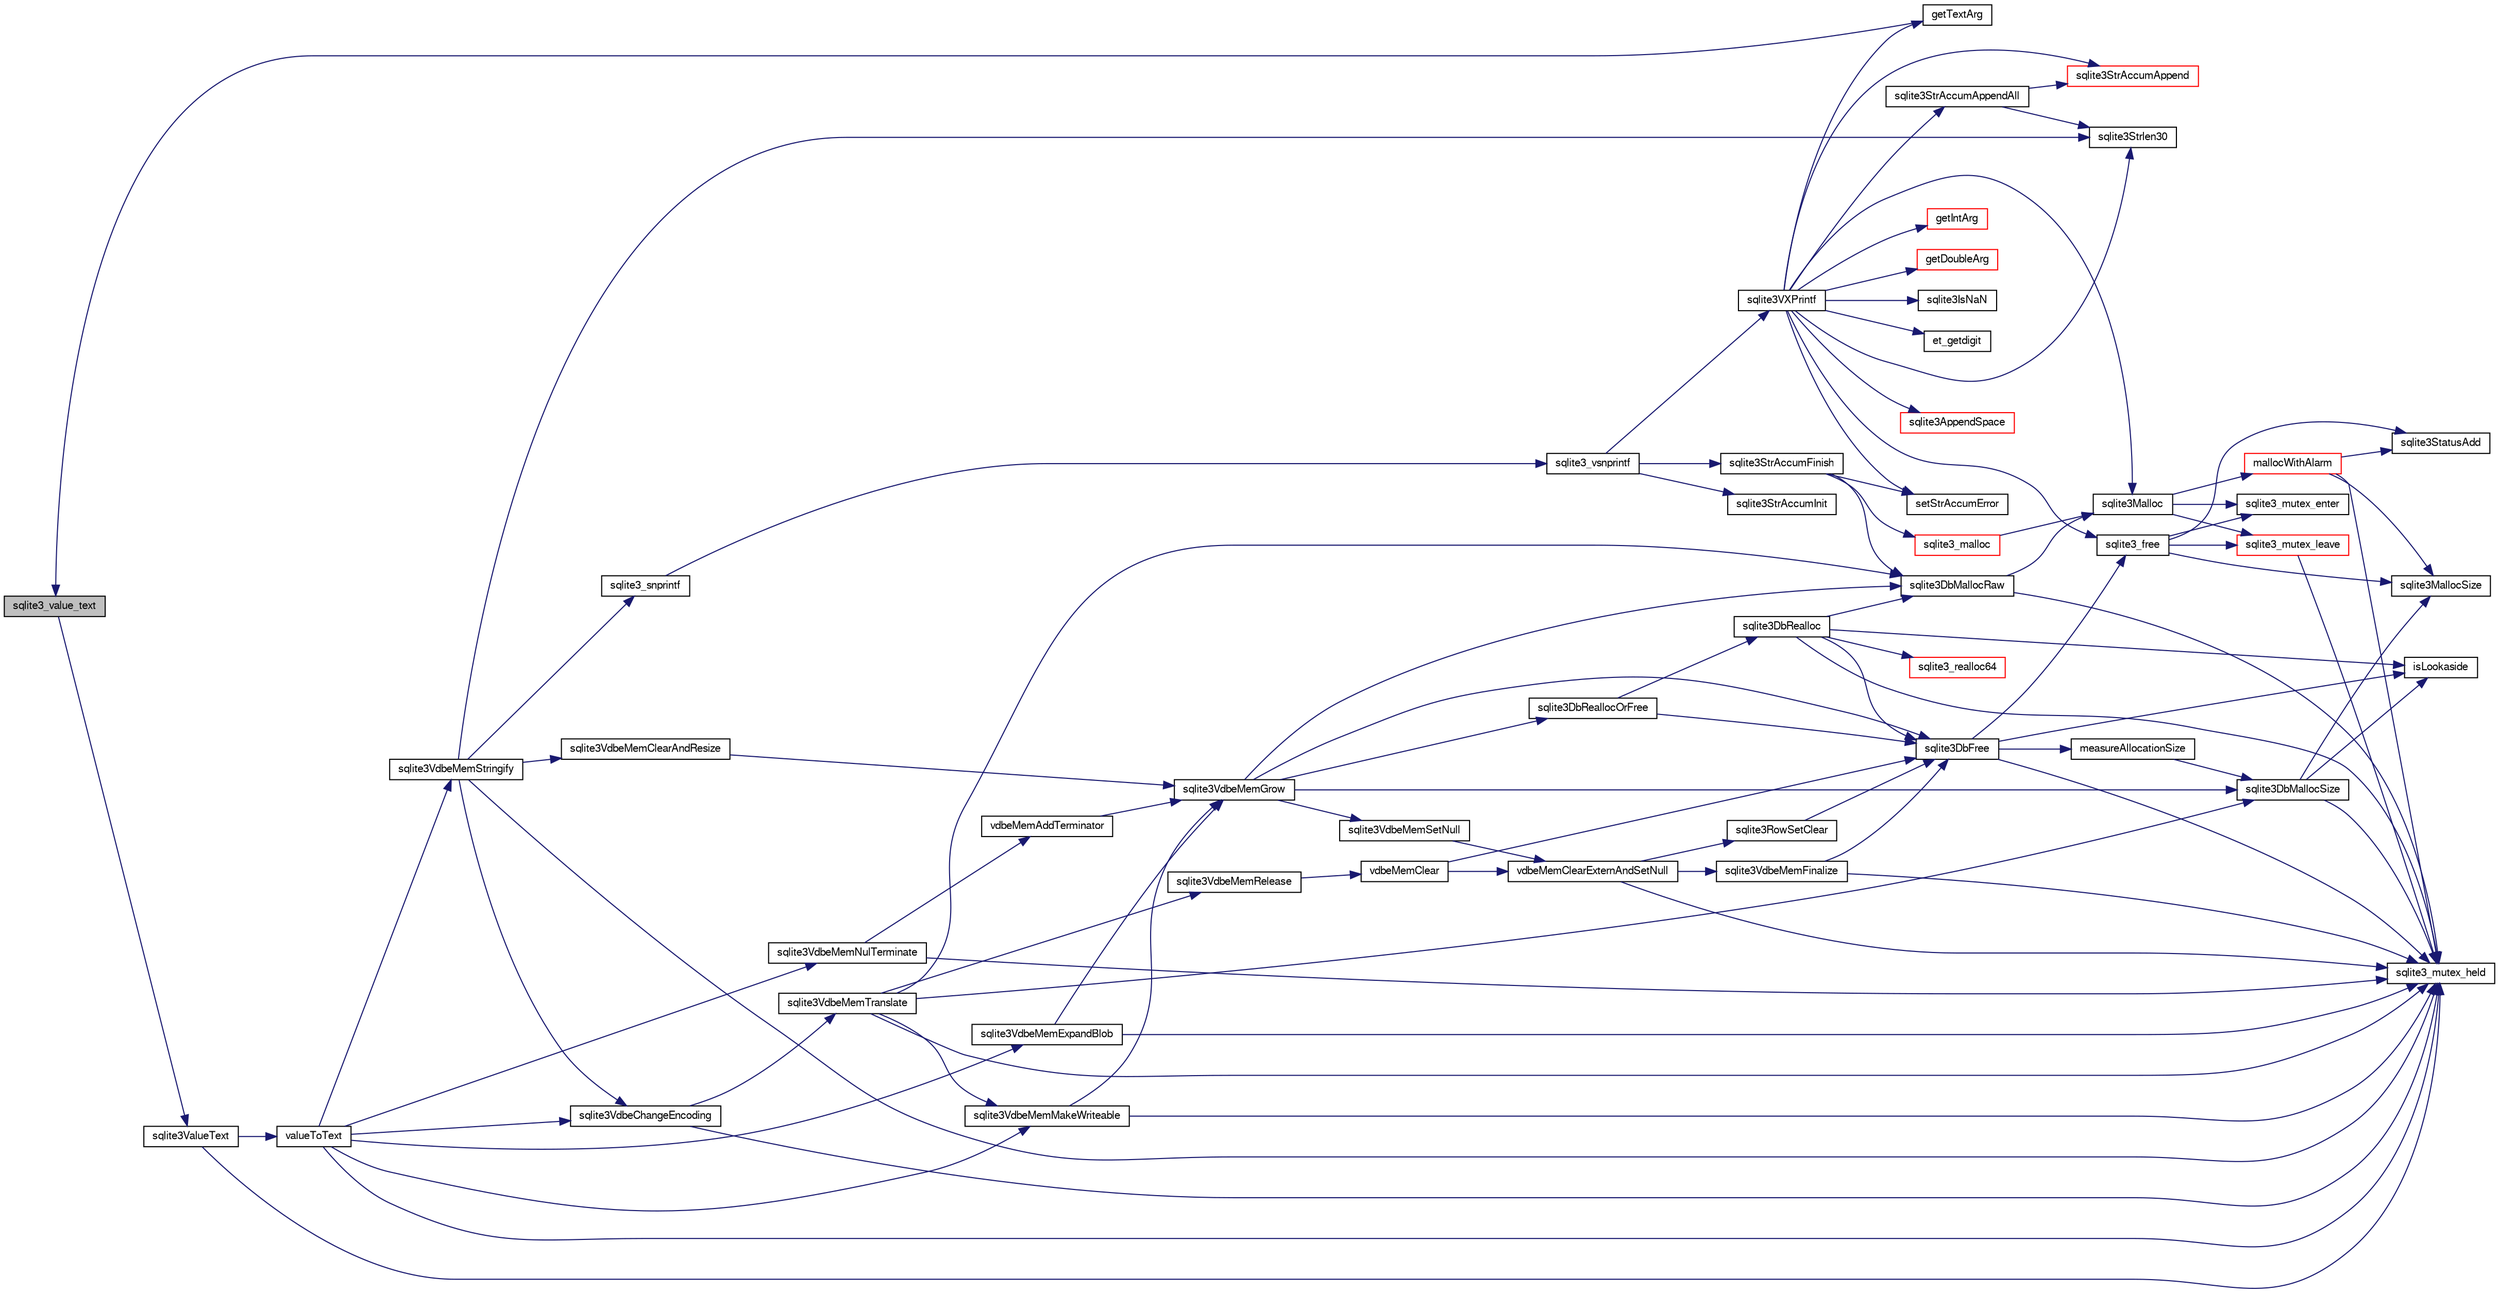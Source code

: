 digraph "sqlite3_value_text"
{
  edge [fontname="FreeSans",fontsize="10",labelfontname="FreeSans",labelfontsize="10"];
  node [fontname="FreeSans",fontsize="10",shape=record];
  rankdir="LR";
  Node398139 [label="sqlite3_value_text",height=0.2,width=0.4,color="black", fillcolor="grey75", style="filled", fontcolor="black"];
  Node398139 -> Node398140 [color="midnightblue",fontsize="10",style="solid",fontname="FreeSans"];
  Node398140 [label="sqlite3ValueText",height=0.2,width=0.4,color="black", fillcolor="white", style="filled",URL="$sqlite3_8c.html#ad567a94e52d1adf81f4857fdba00a59b"];
  Node398140 -> Node398141 [color="midnightblue",fontsize="10",style="solid",fontname="FreeSans"];
  Node398141 [label="sqlite3_mutex_held",height=0.2,width=0.4,color="black", fillcolor="white", style="filled",URL="$sqlite3_8c.html#acf77da68932b6bc163c5e68547ecc3e7"];
  Node398140 -> Node398142 [color="midnightblue",fontsize="10",style="solid",fontname="FreeSans"];
  Node398142 [label="valueToText",height=0.2,width=0.4,color="black", fillcolor="white", style="filled",URL="$sqlite3_8c.html#abded1c4848e5c5901949c02af499044c"];
  Node398142 -> Node398141 [color="midnightblue",fontsize="10",style="solid",fontname="FreeSans"];
  Node398142 -> Node398143 [color="midnightblue",fontsize="10",style="solid",fontname="FreeSans"];
  Node398143 [label="sqlite3VdbeMemExpandBlob",height=0.2,width=0.4,color="black", fillcolor="white", style="filled",URL="$sqlite3_8c.html#afa1d06c05f058623f190c05aac4a5c7c"];
  Node398143 -> Node398141 [color="midnightblue",fontsize="10",style="solid",fontname="FreeSans"];
  Node398143 -> Node398144 [color="midnightblue",fontsize="10",style="solid",fontname="FreeSans"];
  Node398144 [label="sqlite3VdbeMemGrow",height=0.2,width=0.4,color="black", fillcolor="white", style="filled",URL="$sqlite3_8c.html#aba753c9690ae0ba31b5100945cf29447"];
  Node398144 -> Node398145 [color="midnightblue",fontsize="10",style="solid",fontname="FreeSans"];
  Node398145 [label="sqlite3DbMallocSize",height=0.2,width=0.4,color="black", fillcolor="white", style="filled",URL="$sqlite3_8c.html#aa397e5a8a03495203a0767abf0a71f86"];
  Node398145 -> Node398146 [color="midnightblue",fontsize="10",style="solid",fontname="FreeSans"];
  Node398146 [label="sqlite3MallocSize",height=0.2,width=0.4,color="black", fillcolor="white", style="filled",URL="$sqlite3_8c.html#acf5d2a5f35270bafb050bd2def576955"];
  Node398145 -> Node398141 [color="midnightblue",fontsize="10",style="solid",fontname="FreeSans"];
  Node398145 -> Node398147 [color="midnightblue",fontsize="10",style="solid",fontname="FreeSans"];
  Node398147 [label="isLookaside",height=0.2,width=0.4,color="black", fillcolor="white", style="filled",URL="$sqlite3_8c.html#a770fa05ff9717b75e16f4d968a77b897"];
  Node398144 -> Node398148 [color="midnightblue",fontsize="10",style="solid",fontname="FreeSans"];
  Node398148 [label="sqlite3DbReallocOrFree",height=0.2,width=0.4,color="black", fillcolor="white", style="filled",URL="$sqlite3_8c.html#a532a9fd62eeb46b61885a0fff075231c"];
  Node398148 -> Node398149 [color="midnightblue",fontsize="10",style="solid",fontname="FreeSans"];
  Node398149 [label="sqlite3DbRealloc",height=0.2,width=0.4,color="black", fillcolor="white", style="filled",URL="$sqlite3_8c.html#ae028f4902a9d29bcaf310ff289ee87dc"];
  Node398149 -> Node398141 [color="midnightblue",fontsize="10",style="solid",fontname="FreeSans"];
  Node398149 -> Node398150 [color="midnightblue",fontsize="10",style="solid",fontname="FreeSans"];
  Node398150 [label="sqlite3DbMallocRaw",height=0.2,width=0.4,color="black", fillcolor="white", style="filled",URL="$sqlite3_8c.html#abbe8be0cf7175e11ddc3e2218fad924e"];
  Node398150 -> Node398141 [color="midnightblue",fontsize="10",style="solid",fontname="FreeSans"];
  Node398150 -> Node398151 [color="midnightblue",fontsize="10",style="solid",fontname="FreeSans"];
  Node398151 [label="sqlite3Malloc",height=0.2,width=0.4,color="black", fillcolor="white", style="filled",URL="$sqlite3_8c.html#a361a2eaa846b1885f123abe46f5d8b2b"];
  Node398151 -> Node398152 [color="midnightblue",fontsize="10",style="solid",fontname="FreeSans"];
  Node398152 [label="sqlite3_mutex_enter",height=0.2,width=0.4,color="black", fillcolor="white", style="filled",URL="$sqlite3_8c.html#a1c12cde690bd89f104de5cbad12a6bf5"];
  Node398151 -> Node398153 [color="midnightblue",fontsize="10",style="solid",fontname="FreeSans"];
  Node398153 [label="mallocWithAlarm",height=0.2,width=0.4,color="red", fillcolor="white", style="filled",URL="$sqlite3_8c.html#ab070d5cf8e48ec8a6a43cf025d48598b"];
  Node398153 -> Node398141 [color="midnightblue",fontsize="10",style="solid",fontname="FreeSans"];
  Node398153 -> Node398146 [color="midnightblue",fontsize="10",style="solid",fontname="FreeSans"];
  Node398153 -> Node398159 [color="midnightblue",fontsize="10",style="solid",fontname="FreeSans"];
  Node398159 [label="sqlite3StatusAdd",height=0.2,width=0.4,color="black", fillcolor="white", style="filled",URL="$sqlite3_8c.html#afa029f93586aeab4cc85360905dae9cd"];
  Node398151 -> Node398157 [color="midnightblue",fontsize="10",style="solid",fontname="FreeSans"];
  Node398157 [label="sqlite3_mutex_leave",height=0.2,width=0.4,color="red", fillcolor="white", style="filled",URL="$sqlite3_8c.html#a5838d235601dbd3c1fa993555c6bcc93"];
  Node398157 -> Node398141 [color="midnightblue",fontsize="10",style="solid",fontname="FreeSans"];
  Node398149 -> Node398147 [color="midnightblue",fontsize="10",style="solid",fontname="FreeSans"];
  Node398149 -> Node398160 [color="midnightblue",fontsize="10",style="solid",fontname="FreeSans"];
  Node398160 [label="sqlite3DbFree",height=0.2,width=0.4,color="black", fillcolor="white", style="filled",URL="$sqlite3_8c.html#ac70ab821a6607b4a1b909582dc37a069"];
  Node398160 -> Node398141 [color="midnightblue",fontsize="10",style="solid",fontname="FreeSans"];
  Node398160 -> Node398161 [color="midnightblue",fontsize="10",style="solid",fontname="FreeSans"];
  Node398161 [label="measureAllocationSize",height=0.2,width=0.4,color="black", fillcolor="white", style="filled",URL="$sqlite3_8c.html#a45731e644a22fdb756e2b6337224217a"];
  Node398161 -> Node398145 [color="midnightblue",fontsize="10",style="solid",fontname="FreeSans"];
  Node398160 -> Node398147 [color="midnightblue",fontsize="10",style="solid",fontname="FreeSans"];
  Node398160 -> Node398162 [color="midnightblue",fontsize="10",style="solid",fontname="FreeSans"];
  Node398162 [label="sqlite3_free",height=0.2,width=0.4,color="black", fillcolor="white", style="filled",URL="$sqlite3_8c.html#a6552349e36a8a691af5487999ab09519"];
  Node398162 -> Node398152 [color="midnightblue",fontsize="10",style="solid",fontname="FreeSans"];
  Node398162 -> Node398159 [color="midnightblue",fontsize="10",style="solid",fontname="FreeSans"];
  Node398162 -> Node398146 [color="midnightblue",fontsize="10",style="solid",fontname="FreeSans"];
  Node398162 -> Node398157 [color="midnightblue",fontsize="10",style="solid",fontname="FreeSans"];
  Node398149 -> Node398163 [color="midnightblue",fontsize="10",style="solid",fontname="FreeSans"];
  Node398163 [label="sqlite3_realloc64",height=0.2,width=0.4,color="red", fillcolor="white", style="filled",URL="$sqlite3_8c.html#a3765a714077ee547e811034236dc9ecd"];
  Node398148 -> Node398160 [color="midnightblue",fontsize="10",style="solid",fontname="FreeSans"];
  Node398144 -> Node398160 [color="midnightblue",fontsize="10",style="solid",fontname="FreeSans"];
  Node398144 -> Node398150 [color="midnightblue",fontsize="10",style="solid",fontname="FreeSans"];
  Node398144 -> Node398260 [color="midnightblue",fontsize="10",style="solid",fontname="FreeSans"];
  Node398260 [label="sqlite3VdbeMemSetNull",height=0.2,width=0.4,color="black", fillcolor="white", style="filled",URL="$sqlite3_8c.html#ae01092c23aebaf8a3ebdf3954609b410"];
  Node398260 -> Node398261 [color="midnightblue",fontsize="10",style="solid",fontname="FreeSans"];
  Node398261 [label="vdbeMemClearExternAndSetNull",height=0.2,width=0.4,color="black", fillcolor="white", style="filled",URL="$sqlite3_8c.html#a29c41a360fb0e86b817777daf061230c"];
  Node398261 -> Node398141 [color="midnightblue",fontsize="10",style="solid",fontname="FreeSans"];
  Node398261 -> Node398262 [color="midnightblue",fontsize="10",style="solid",fontname="FreeSans"];
  Node398262 [label="sqlite3VdbeMemFinalize",height=0.2,width=0.4,color="black", fillcolor="white", style="filled",URL="$sqlite3_8c.html#a2568220f48ddef81b1c43e401042d9d2"];
  Node398262 -> Node398141 [color="midnightblue",fontsize="10",style="solid",fontname="FreeSans"];
  Node398262 -> Node398160 [color="midnightblue",fontsize="10",style="solid",fontname="FreeSans"];
  Node398261 -> Node398263 [color="midnightblue",fontsize="10",style="solid",fontname="FreeSans"];
  Node398263 [label="sqlite3RowSetClear",height=0.2,width=0.4,color="black", fillcolor="white", style="filled",URL="$sqlite3_8c.html#ae153de0cd969511a607e26deeca80342"];
  Node398263 -> Node398160 [color="midnightblue",fontsize="10",style="solid",fontname="FreeSans"];
  Node398142 -> Node398416 [color="midnightblue",fontsize="10",style="solid",fontname="FreeSans"];
  Node398416 [label="sqlite3VdbeChangeEncoding",height=0.2,width=0.4,color="black", fillcolor="white", style="filled",URL="$sqlite3_8c.html#aa7cf8e488bf8cf9ec18528f52a40de31"];
  Node398416 -> Node398141 [color="midnightblue",fontsize="10",style="solid",fontname="FreeSans"];
  Node398416 -> Node398417 [color="midnightblue",fontsize="10",style="solid",fontname="FreeSans"];
  Node398417 [label="sqlite3VdbeMemTranslate",height=0.2,width=0.4,color="black", fillcolor="white", style="filled",URL="$sqlite3_8c.html#adc5f07459f00d96ec7591be255d029f5"];
  Node398417 -> Node398141 [color="midnightblue",fontsize="10",style="solid",fontname="FreeSans"];
  Node398417 -> Node398268 [color="midnightblue",fontsize="10",style="solid",fontname="FreeSans"];
  Node398268 [label="sqlite3VdbeMemMakeWriteable",height=0.2,width=0.4,color="black", fillcolor="white", style="filled",URL="$sqlite3_8c.html#afabdd8032205a36c69ad191c6bbb6a34"];
  Node398268 -> Node398141 [color="midnightblue",fontsize="10",style="solid",fontname="FreeSans"];
  Node398268 -> Node398144 [color="midnightblue",fontsize="10",style="solid",fontname="FreeSans"];
  Node398417 -> Node398150 [color="midnightblue",fontsize="10",style="solid",fontname="FreeSans"];
  Node398417 -> Node398265 [color="midnightblue",fontsize="10",style="solid",fontname="FreeSans"];
  Node398265 [label="sqlite3VdbeMemRelease",height=0.2,width=0.4,color="black", fillcolor="white", style="filled",URL="$sqlite3_8c.html#a90606361dbeba88159fd6ff03fcc10cc"];
  Node398265 -> Node398266 [color="midnightblue",fontsize="10",style="solid",fontname="FreeSans"];
  Node398266 [label="vdbeMemClear",height=0.2,width=0.4,color="black", fillcolor="white", style="filled",URL="$sqlite3_8c.html#a489eef6e55ad0dadf67578726b935d12"];
  Node398266 -> Node398261 [color="midnightblue",fontsize="10",style="solid",fontname="FreeSans"];
  Node398266 -> Node398160 [color="midnightblue",fontsize="10",style="solid",fontname="FreeSans"];
  Node398417 -> Node398145 [color="midnightblue",fontsize="10",style="solid",fontname="FreeSans"];
  Node398142 -> Node398268 [color="midnightblue",fontsize="10",style="solid",fontname="FreeSans"];
  Node398142 -> Node398418 [color="midnightblue",fontsize="10",style="solid",fontname="FreeSans"];
  Node398418 [label="sqlite3VdbeMemNulTerminate",height=0.2,width=0.4,color="black", fillcolor="white", style="filled",URL="$sqlite3_8c.html#ad72ffa8a87fad7797ceeca0682df6aa3"];
  Node398418 -> Node398141 [color="midnightblue",fontsize="10",style="solid",fontname="FreeSans"];
  Node398418 -> Node398419 [color="midnightblue",fontsize="10",style="solid",fontname="FreeSans"];
  Node398419 [label="vdbeMemAddTerminator",height=0.2,width=0.4,color="black", fillcolor="white", style="filled",URL="$sqlite3_8c.html#a01c7c7c70bf090b2882bce28aa35c4c9"];
  Node398419 -> Node398144 [color="midnightblue",fontsize="10",style="solid",fontname="FreeSans"];
  Node398142 -> Node398420 [color="midnightblue",fontsize="10",style="solid",fontname="FreeSans"];
  Node398420 [label="sqlite3VdbeMemStringify",height=0.2,width=0.4,color="black", fillcolor="white", style="filled",URL="$sqlite3_8c.html#aaf8a4e6bd1059297d279570e30b7680a"];
  Node398420 -> Node398141 [color="midnightblue",fontsize="10",style="solid",fontname="FreeSans"];
  Node398420 -> Node398264 [color="midnightblue",fontsize="10",style="solid",fontname="FreeSans"];
  Node398264 [label="sqlite3VdbeMemClearAndResize",height=0.2,width=0.4,color="black", fillcolor="white", style="filled",URL="$sqlite3_8c.html#add082be4aa46084ecdf023cfac898231"];
  Node398264 -> Node398144 [color="midnightblue",fontsize="10",style="solid",fontname="FreeSans"];
  Node398420 -> Node398334 [color="midnightblue",fontsize="10",style="solid",fontname="FreeSans"];
  Node398334 [label="sqlite3_snprintf",height=0.2,width=0.4,color="black", fillcolor="white", style="filled",URL="$sqlite3_8c.html#aa2695a752e971577f5784122f2013c40"];
  Node398334 -> Node398335 [color="midnightblue",fontsize="10",style="solid",fontname="FreeSans"];
  Node398335 [label="sqlite3_vsnprintf",height=0.2,width=0.4,color="black", fillcolor="white", style="filled",URL="$sqlite3_8c.html#a0862c03aea71d62847e452aa655add42"];
  Node398335 -> Node398189 [color="midnightblue",fontsize="10",style="solid",fontname="FreeSans"];
  Node398189 [label="sqlite3StrAccumInit",height=0.2,width=0.4,color="black", fillcolor="white", style="filled",URL="$sqlite3_8c.html#aabf95e113b9d54d519cd15a56215f560"];
  Node398335 -> Node398190 [color="midnightblue",fontsize="10",style="solid",fontname="FreeSans"];
  Node398190 [label="sqlite3VXPrintf",height=0.2,width=0.4,color="black", fillcolor="white", style="filled",URL="$sqlite3_8c.html#a63c25806c9bd4a2b76f9a0eb232c6bde"];
  Node398190 -> Node398191 [color="midnightblue",fontsize="10",style="solid",fontname="FreeSans"];
  Node398191 [label="sqlite3StrAccumAppend",height=0.2,width=0.4,color="red", fillcolor="white", style="filled",URL="$sqlite3_8c.html#a56664fa33def33c5a5245b623441d5e0"];
  Node398190 -> Node398198 [color="midnightblue",fontsize="10",style="solid",fontname="FreeSans"];
  Node398198 [label="getIntArg",height=0.2,width=0.4,color="red", fillcolor="white", style="filled",URL="$sqlite3_8c.html#abff258963dbd9205fb299851a64c67be"];
  Node398190 -> Node398151 [color="midnightblue",fontsize="10",style="solid",fontname="FreeSans"];
  Node398190 -> Node398194 [color="midnightblue",fontsize="10",style="solid",fontname="FreeSans"];
  Node398194 [label="setStrAccumError",height=0.2,width=0.4,color="black", fillcolor="white", style="filled",URL="$sqlite3_8c.html#a3dc479a1fc8ba1ab8edfe51f8a0b102c"];
  Node398190 -> Node398204 [color="midnightblue",fontsize="10",style="solid",fontname="FreeSans"];
  Node398204 [label="getDoubleArg",height=0.2,width=0.4,color="red", fillcolor="white", style="filled",URL="$sqlite3_8c.html#a1cf25120072c85bd261983b24c12c3d9"];
  Node398190 -> Node398208 [color="midnightblue",fontsize="10",style="solid",fontname="FreeSans"];
  Node398208 [label="sqlite3IsNaN",height=0.2,width=0.4,color="black", fillcolor="white", style="filled",URL="$sqlite3_8c.html#aed4d78203877c3486765ccbc7feebb50"];
  Node398190 -> Node398209 [color="midnightblue",fontsize="10",style="solid",fontname="FreeSans"];
  Node398209 [label="sqlite3Strlen30",height=0.2,width=0.4,color="black", fillcolor="white", style="filled",URL="$sqlite3_8c.html#a3dcd80ba41f1a308193dee74857b62a7"];
  Node398190 -> Node398210 [color="midnightblue",fontsize="10",style="solid",fontname="FreeSans"];
  Node398210 [label="et_getdigit",height=0.2,width=0.4,color="black", fillcolor="white", style="filled",URL="$sqlite3_8c.html#a40c5a308749ad07cc2397a53e081bff0"];
  Node398190 -> Node398211 [color="midnightblue",fontsize="10",style="solid",fontname="FreeSans"];
  Node398211 [label="getTextArg",height=0.2,width=0.4,color="black", fillcolor="white", style="filled",URL="$sqlite3_8c.html#afbb41850423ef20071cefaab0431e04d"];
  Node398211 -> Node398139 [color="midnightblue",fontsize="10",style="solid",fontname="FreeSans"];
  Node398190 -> Node398212 [color="midnightblue",fontsize="10",style="solid",fontname="FreeSans"];
  Node398212 [label="sqlite3StrAccumAppendAll",height=0.2,width=0.4,color="black", fillcolor="white", style="filled",URL="$sqlite3_8c.html#acaf8f3e4f99a3c3a4a77e9c987547289"];
  Node398212 -> Node398191 [color="midnightblue",fontsize="10",style="solid",fontname="FreeSans"];
  Node398212 -> Node398209 [color="midnightblue",fontsize="10",style="solid",fontname="FreeSans"];
  Node398190 -> Node398213 [color="midnightblue",fontsize="10",style="solid",fontname="FreeSans"];
  Node398213 [label="sqlite3AppendSpace",height=0.2,width=0.4,color="red", fillcolor="white", style="filled",URL="$sqlite3_8c.html#aefd38a5afc0020d4a93855c3ee7c63a8"];
  Node398190 -> Node398162 [color="midnightblue",fontsize="10",style="solid",fontname="FreeSans"];
  Node398335 -> Node398214 [color="midnightblue",fontsize="10",style="solid",fontname="FreeSans"];
  Node398214 [label="sqlite3StrAccumFinish",height=0.2,width=0.4,color="black", fillcolor="white", style="filled",URL="$sqlite3_8c.html#adb7f26b10ac1b847db6f000ef4c2e2ba"];
  Node398214 -> Node398150 [color="midnightblue",fontsize="10",style="solid",fontname="FreeSans"];
  Node398214 -> Node398215 [color="midnightblue",fontsize="10",style="solid",fontname="FreeSans"];
  Node398215 [label="sqlite3_malloc",height=0.2,width=0.4,color="red", fillcolor="white", style="filled",URL="$sqlite3_8c.html#ac79dba55fc32b6a840cf5a9769bce7cd"];
  Node398215 -> Node398151 [color="midnightblue",fontsize="10",style="solid",fontname="FreeSans"];
  Node398214 -> Node398194 [color="midnightblue",fontsize="10",style="solid",fontname="FreeSans"];
  Node398420 -> Node398209 [color="midnightblue",fontsize="10",style="solid",fontname="FreeSans"];
  Node398420 -> Node398416 [color="midnightblue",fontsize="10",style="solid",fontname="FreeSans"];
}
